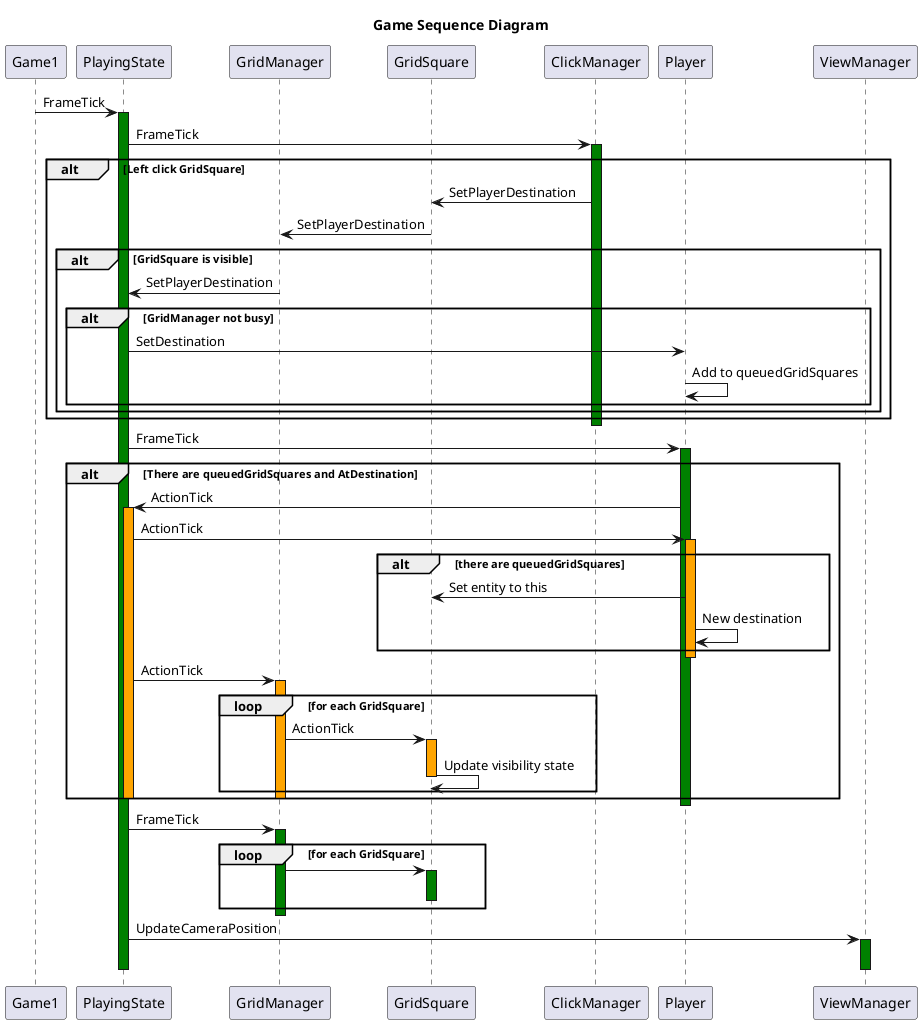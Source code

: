 @startuml Game Sequence Diagram
title Game Sequence Diagram

participant Game1
participant PlayingState
participant GridManager
participant GridSquare

Game1 -> PlayingState : FrameTick
activate PlayingState #Green
    PlayingState -> ClickManager : FrameTick
    activate ClickManager #Green
        alt Left click GridSquare
            ClickManager -> GridSquare : SetPlayerDestination
            GridSquare -> GridManager : SetPlayerDestination
            alt GridSquare is visible
            GridManager -> PlayingState : SetPlayerDestination
                alt GridManager not busy
                    PlayingState -> Player : SetDestination
                    Player -> Player : Add to queuedGridSquares
                end
            end
        end
    deactivate

    PlayingState -> Player : FrameTick
    activate Player #Green
        alt There are queuedGridSquares and AtDestination
            Player -> PlayingState : ActionTick
            activate PlayingState #Orange
                PlayingState -> Player : ActionTick
                activate Player #Orange
                    alt there are queuedGridSquares
                        Player -> GridSquare : Set entity to this
                        Player -> Player : New destination
                    end
                deactivate
                PlayingState -> GridManager : ActionTick
                activate GridManager #Orange
                    loop for each GridSquare
                        GridManager -> GridSquare : ActionTick
                        activate GridSquare #Orange
                            GridSquare -> GridSquare : Update visibility state
                        deactivate
                    end
                deactivate
            deactivate
        end
    deactivate

    PlayingState -> GridManager : FrameTick
    activate GridManager #Green
        loop for each GridSquare
            GridManager -> GridSquare
            activate GridSquare #Green
                
            deactivate
        end
    deactivate

    PlayingState -> ViewManager : UpdateCameraPosition
    activate ViewManager #Green

    deactivate
deactivate

@enduml